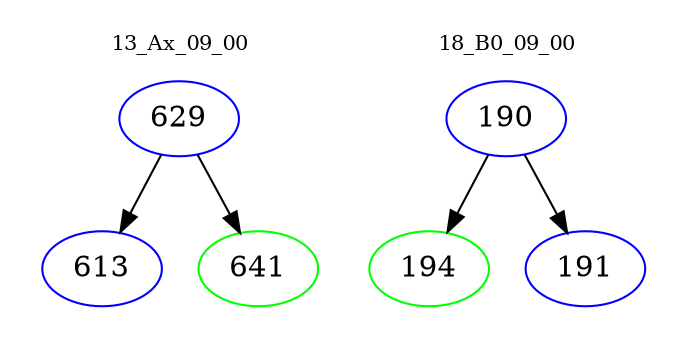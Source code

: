 digraph{
subgraph cluster_0 {
color = white
label = "13_Ax_09_00";
fontsize=10;
T0_629 [label="629", color="blue"]
T0_629 -> T0_613 [color="black"]
T0_613 [label="613", color="blue"]
T0_629 -> T0_641 [color="black"]
T0_641 [label="641", color="green"]
}
subgraph cluster_1 {
color = white
label = "18_B0_09_00";
fontsize=10;
T1_190 [label="190", color="blue"]
T1_190 -> T1_194 [color="black"]
T1_194 [label="194", color="green"]
T1_190 -> T1_191 [color="black"]
T1_191 [label="191", color="blue"]
}
}
